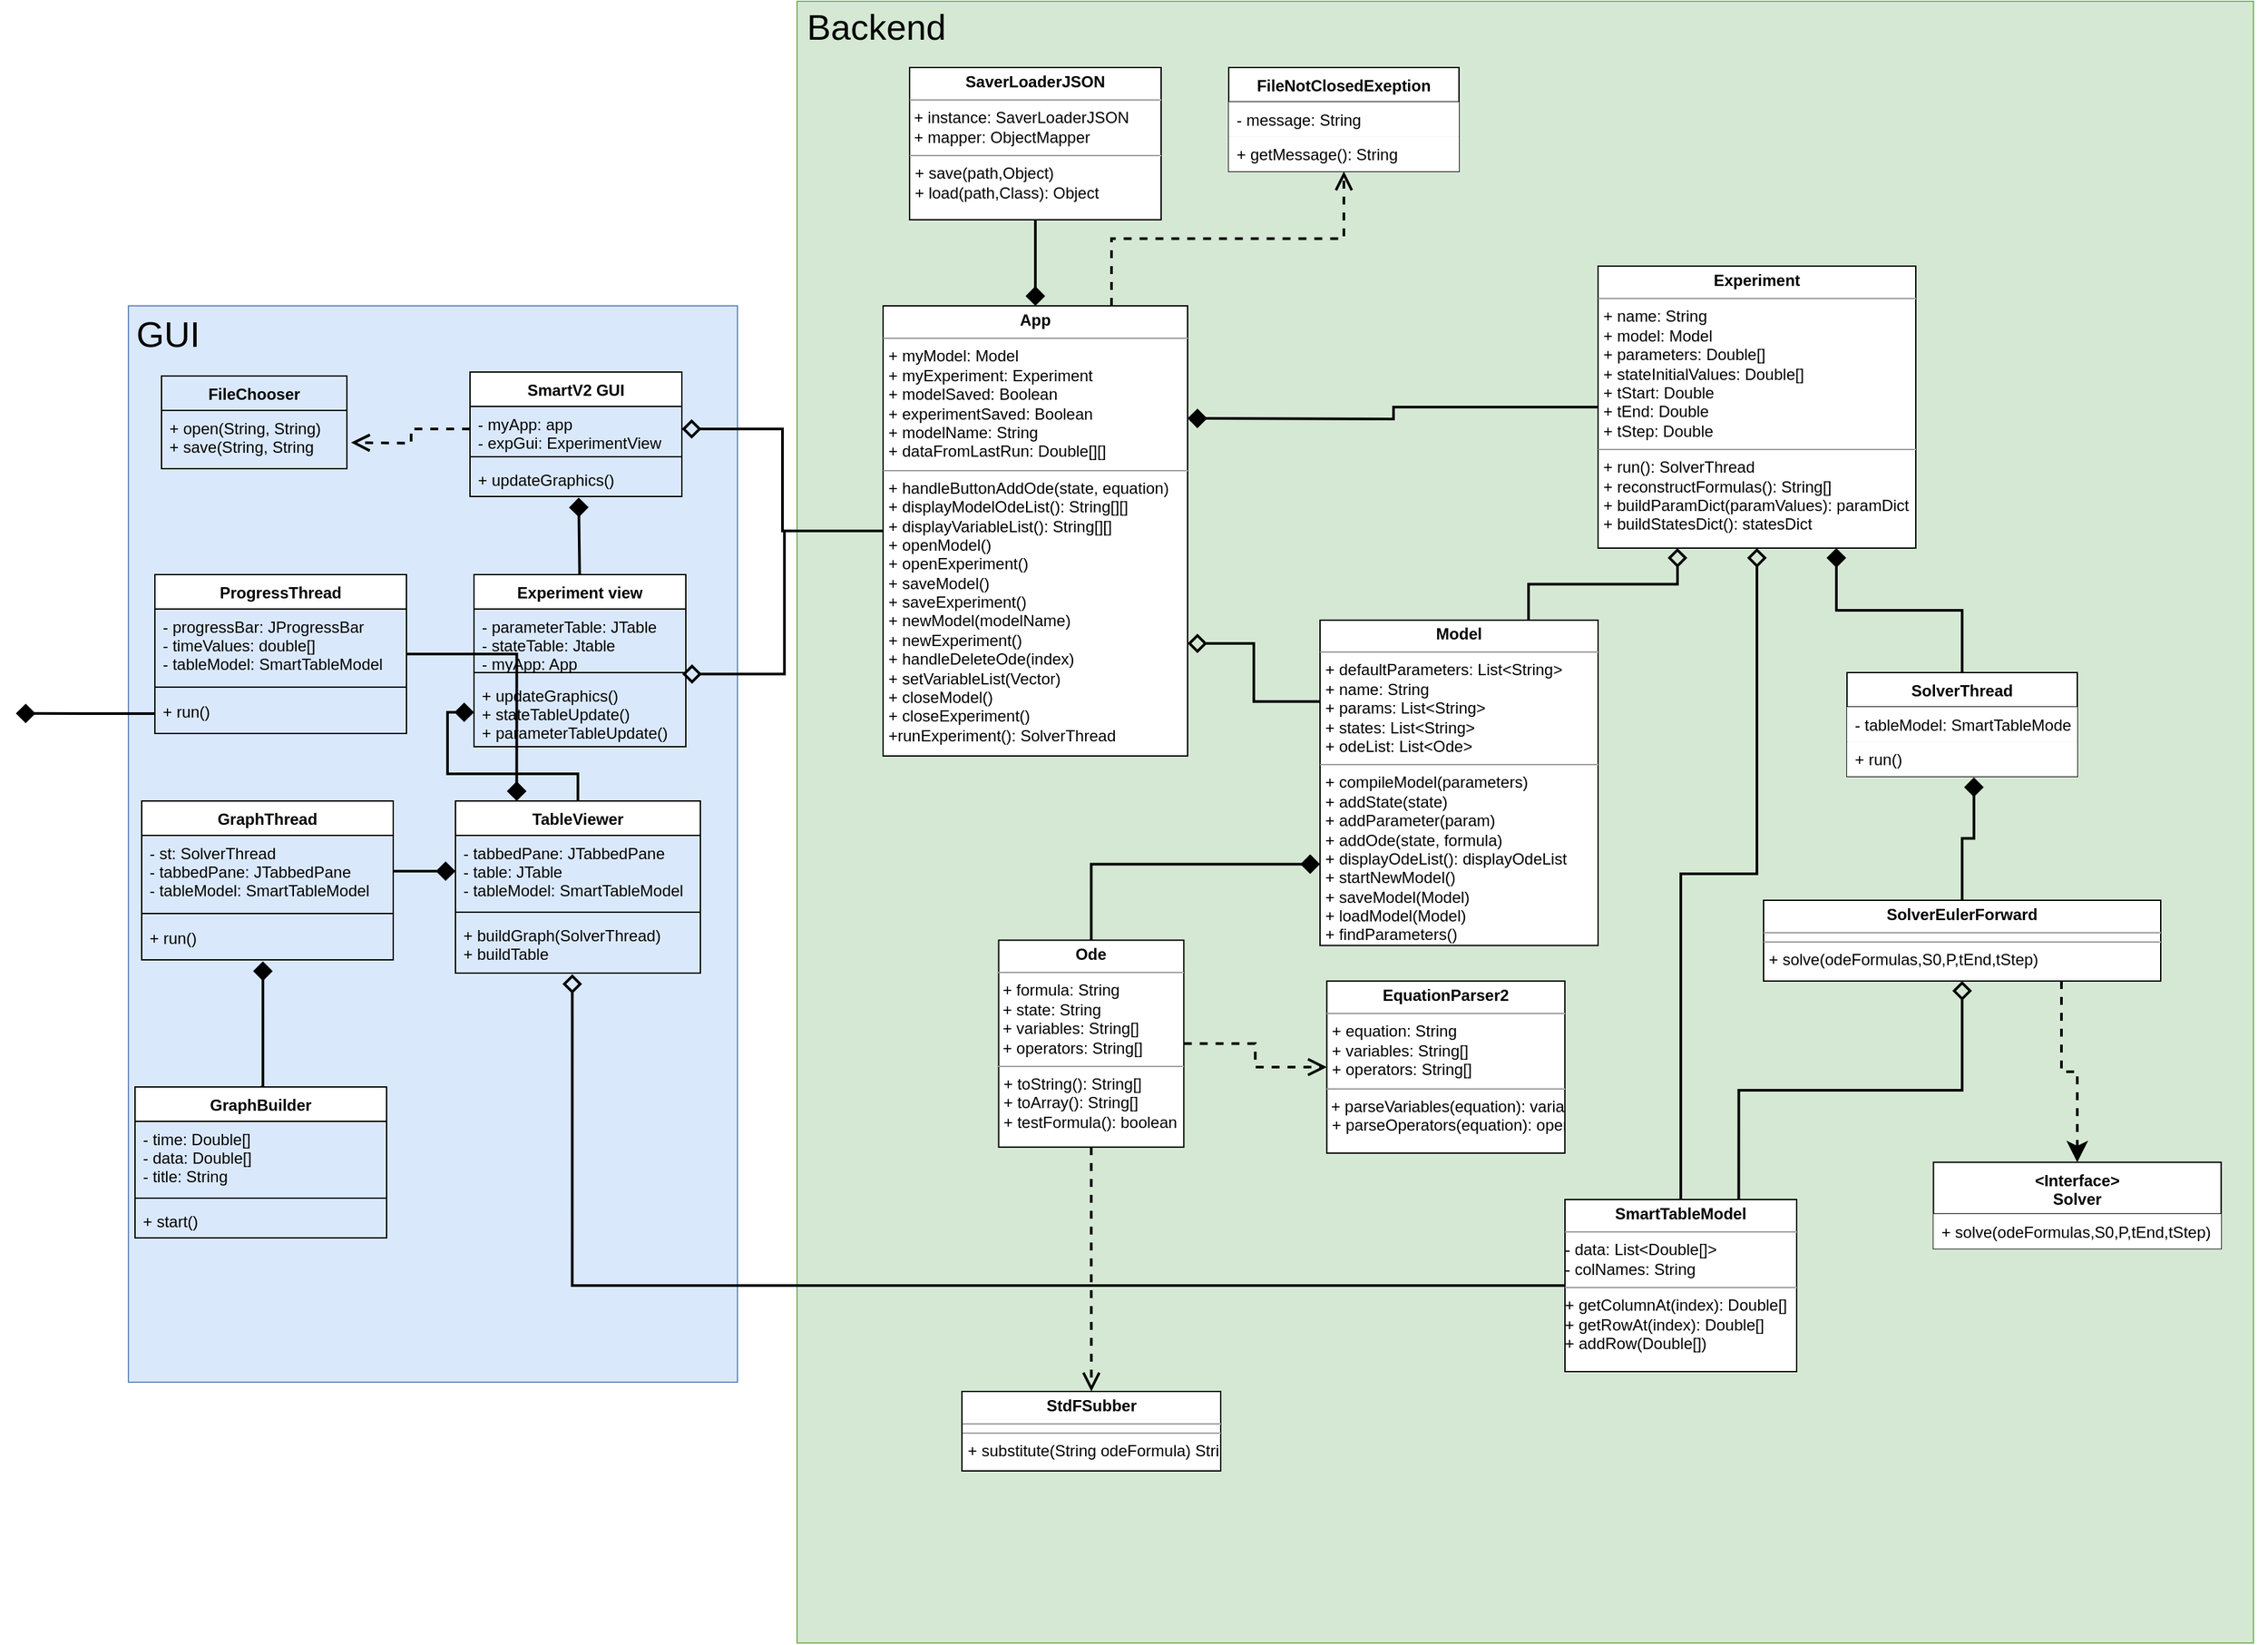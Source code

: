 <mxfile version="10.6.5" type="google"><diagram id="VolU66PEwVLs_OoZyucw" name="Page-1"><mxGraphModel dx="1575" dy="2628" grid="1" gridSize="10" guides="1" tooltips="1" connect="1" arrows="1" fold="1" page="1" pageScale="1" pageWidth="850" pageHeight="1100" math="0" shadow="0"><root><mxCell id="0"/><mxCell id="1" parent="0"/><mxCell id="2aXPd8wQ7irIX16HUd5w-62" value="" style="group;fillColor=#FFFFFF;" parent="1" vertex="1" connectable="0"><mxGeometry x="480" y="-1500" width="1110" height="1220" as="geometry"/></mxCell><mxCell id="2aXPd8wQ7irIX16HUd5w-60" value="" style="rounded=0;whiteSpace=wrap;html=1;fillColor=#d5e8d4;strokeColor=#82b366;" parent="1" vertex="1"><mxGeometry x="480" y="-1520" width="1100" height="1240" as="geometry"/></mxCell><mxCell id="_PQ6-50pkL2Uo8OLIlAk-9" value="" style="edgeStyle=orthogonalEdgeStyle;rounded=0;orthogonalLoop=1;jettySize=auto;html=1;dashed=1;strokeColor=#000000;strokeWidth=2;endArrow=open;endFill=0;endSize=10;" edge="1" parent="1" source="ZPduI8zJP6J9p0h9z7eY-3" target="2aXPd8wQ7irIX16HUd5w-18"><mxGeometry relative="1" as="geometry"/></mxCell><mxCell id="ZPduI8zJP6J9p0h9z7eY-3" value="&lt;p style=&quot;margin: 0px ; margin-top: 4px ; text-align: center&quot;&gt;&lt;b&gt;Ode&lt;/b&gt;&lt;/p&gt;&lt;hr size=&quot;1&quot;&gt;&lt;div&gt;&amp;nbsp;+ formula: String&lt;br&gt;&lt;/div&gt;&lt;div&gt;&amp;nbsp;+ state: String&lt;br&gt;&lt;/div&gt;&lt;div&gt;&amp;nbsp;+ variables: String[]&lt;br&gt;&lt;/div&gt;&lt;div&gt;&amp;nbsp;+ operators: String[]&lt;br&gt;&lt;/div&gt;&lt;hr size=&quot;1&quot;&gt;&lt;p style=&quot;margin: 0px ; margin-left: 4px&quot;&gt;+ toString(): String[]&lt;br&gt;&lt;/p&gt;&lt;p style=&quot;margin: 0px ; margin-left: 4px&quot;&gt;+ toArray(): String[]&lt;br&gt;&lt;/p&gt;&lt;p style=&quot;margin: 0px ; margin-left: 4px&quot;&gt;+ testFormula(): boolean&lt;/p&gt;" style="verticalAlign=top;align=left;overflow=fill;fontSize=12;fontFamily=Helvetica;html=1;" parent="1" vertex="1"><mxGeometry x="632.291" y="-810.843" width="139.843" height="156.281" as="geometry"/></mxCell><mxCell id="RmrSfkl-VJrbGxtdcjwV-51" value="SolverThread" style="swimlane;fontStyle=1;align=center;verticalAlign=top;childLayout=stackLayout;horizontal=1;startSize=26;horizontalStack=0;resizeParent=1;resizeParentMax=0;resizeLast=0;collapsible=1;marginBottom=0;" parent="1" vertex="1"><mxGeometry x="1273.043" y="-1012.992" width="173.929" height="78.43" as="geometry"/></mxCell><mxCell id="RmrSfkl-VJrbGxtdcjwV-52" value="- tableModel: SmartTableModel" style="text;strokeColor=none;fillColor=#ffffff;align=left;verticalAlign=top;spacingLeft=4;spacingRight=4;overflow=hidden;rotatable=0;points=[[0,0.5],[1,0.5]];portConstraint=eastwest;" parent="RmrSfkl-VJrbGxtdcjwV-51" vertex="1"><mxGeometry y="26" width="173.929" height="26.215" as="geometry"/></mxCell><mxCell id="RmrSfkl-VJrbGxtdcjwV-54" value="+ run()" style="text;align=left;verticalAlign=top;spacingLeft=4;spacingRight=4;overflow=hidden;rotatable=0;points=[[0,0.5],[1,0.5]];portConstraint=eastwest;fillColor=#ffffff;" parent="RmrSfkl-VJrbGxtdcjwV-51" vertex="1"><mxGeometry y="52.215" width="173.929" height="26.215" as="geometry"/></mxCell><mxCell id="_PQ6-50pkL2Uo8OLIlAk-1" value="&lt;Interface&gt;&#10;Solver&#10;" style="swimlane;fontStyle=1;align=center;verticalAlign=top;childLayout=stackLayout;horizontal=1;startSize=39;horizontalStack=0;resizeParent=1;resizeParentMax=0;resizeLast=0;collapsible=1;marginBottom=0;" vertex="1" parent="1"><mxGeometry x="1338.313" y="-643.07" width="217.31" height="65.215" as="geometry"/></mxCell><mxCell id="_PQ6-50pkL2Uo8OLIlAk-3" value="+ solve(odeFormulas,S0,P,tEnd,tStep)" style="text;align=left;verticalAlign=top;spacingLeft=4;spacingRight=4;overflow=hidden;rotatable=0;points=[[0,0.5],[1,0.5]];portConstraint=eastwest;fillColor=#ffffff;" vertex="1" parent="_PQ6-50pkL2Uo8OLIlAk-1"><mxGeometry y="39" width="217.31" height="26.215" as="geometry"/></mxCell><mxCell id="2aXPd8wQ7irIX16HUd5w-18" value="&lt;p style=&quot;margin: 0px ; margin-top: 4px ; text-align: center&quot;&gt;&lt;b&gt;StdFSubber&lt;br&gt;&lt;/b&gt;&lt;/p&gt;&lt;hr size=&quot;1&quot;&gt;&lt;hr size=&quot;1&quot;&gt;&lt;p style=&quot;margin: 0px ; margin-left: 4px&quot;&gt;+ substitute(String odeFormula) String&lt;br&gt;&lt;/p&gt;&lt;p style=&quot;margin: 0px ; margin-left: 4px&quot;&gt;&lt;br&gt;&lt;/p&gt;" style="verticalAlign=top;align=left;overflow=fill;fontSize=12;fontFamily=Helvetica;html=1;" parent="1" vertex="1"><mxGeometry x="604.556" y="-470" width="195.423" height="60" as="geometry"/></mxCell><mxCell id="WSpj7hvJx2e-L3w9OKv6-1" value="&lt;p style=&quot;margin: 0px ; margin-top: 4px ; text-align: center&quot;&gt;&lt;b&gt;EquationParser2&lt;br&gt;&lt;/b&gt;&lt;/p&gt;&lt;hr size=&quot;1&quot;&gt;&lt;p style=&quot;margin: 0px ; margin-left: 4px&quot;&gt;+ equation: String&lt;/p&gt;&lt;p style=&quot;margin: 0px ; margin-left: 4px&quot;&gt;+ variables: String[]&lt;/p&gt;&lt;p style=&quot;margin: 0px ; margin-left: 4px&quot;&gt;+ operators: String[]&lt;br&gt;&lt;/p&gt;&lt;hr size=&quot;1&quot;&gt;&lt;div&gt;&amp;nbsp;+ parseVariables(equation): variables&lt;/div&gt;&lt;p style=&quot;margin: 0px ; margin-left: 4px&quot;&gt;+ parseOperators(equation): operators&lt;/p&gt;&lt;p style=&quot;margin: 0px ; margin-left: 4px&quot;&gt;&lt;br&gt;&lt;/p&gt;&lt;p style=&quot;margin: 0px ; margin-left: 4px&quot;&gt;&lt;br&gt;&lt;/p&gt;" style="verticalAlign=top;align=left;overflow=fill;fontSize=12;fontFamily=Helvetica;html=1;" parent="1" vertex="1"><mxGeometry x="880.141" y="-780" width="179.789" height="130" as="geometry"/></mxCell><mxCell id="2aXPd8wQ7irIX16HUd5w-50" style="edgeStyle=orthogonalEdgeStyle;rounded=0;orthogonalLoop=1;jettySize=auto;html=1;exitX=1;exitY=0.5;exitDx=0;exitDy=0;entryX=0;entryY=0.5;entryDx=0;entryDy=0;dashed=1;strokeWidth=2;endArrow=open;endFill=0;endSize=10;" parent="1" source="ZPduI8zJP6J9p0h9z7eY-3" target="WSpj7hvJx2e-L3w9OKv6-1" edge="1"><mxGeometry relative="1" as="geometry"/></mxCell><mxCell id="2aXPd8wQ7irIX16HUd5w-10" value="" style="group" parent="1" vertex="1" connectable="0"><mxGeometry x="-25" y="-1290" width="490" height="813" as="geometry"/></mxCell><mxCell id="2aXPd8wQ7irIX16HUd5w-1" value="&lt;div align=&quot;left&quot;&gt;&lt;br&gt;&lt;/div&gt;" style="rounded=0;whiteSpace=wrap;html=1;fillColor=#dae8fc;strokeColor=#6c8ebf;" parent="2aXPd8wQ7irIX16HUd5w-10" vertex="1"><mxGeometry width="460" height="813" as="geometry"/></mxCell><mxCell id="2aXPd8wQ7irIX16HUd5w-2" value="GUI" style="text;html=1;strokeColor=none;fillColor=none;align=center;verticalAlign=middle;whiteSpace=wrap;rounded=0;fontSize=27;" parent="2aXPd8wQ7irIX16HUd5w-10" vertex="1"><mxGeometry x="10" y="12" width="40" height="20" as="geometry"/></mxCell><mxCell id="RmrSfkl-VJrbGxtdcjwV-2" value="GraphThread" style="swimlane;fontStyle=1;align=center;verticalAlign=top;childLayout=stackLayout;horizontal=1;startSize=26;horizontalStack=0;resizeParent=1;resizeParentMax=0;resizeLast=0;collapsible=1;marginBottom=0;" parent="2aXPd8wQ7irIX16HUd5w-10" vertex="1"><mxGeometry x="10" y="374" width="190" height="120" as="geometry"><mxRectangle x="24" y="625" width="110" height="26" as="alternateBounds"/></mxGeometry></mxCell><mxCell id="RmrSfkl-VJrbGxtdcjwV-3" value="- st: SolverThread&#10;- tabbedPane: JTabbedPane&#10;- tableModel: SmartTableModel&#10;" style="text;strokeColor=none;fillColor=none;align=left;verticalAlign=top;spacingLeft=4;spacingRight=4;overflow=hidden;rotatable=0;points=[[0,0.5],[1,0.5]];portConstraint=eastwest;" parent="RmrSfkl-VJrbGxtdcjwV-2" vertex="1"><mxGeometry y="26" width="190" height="54" as="geometry"/></mxCell><mxCell id="RmrSfkl-VJrbGxtdcjwV-4" value="" style="line;strokeWidth=1;fillColor=none;align=left;verticalAlign=middle;spacingTop=-1;spacingLeft=3;spacingRight=3;rotatable=0;labelPosition=right;points=[];portConstraint=eastwest;" parent="RmrSfkl-VJrbGxtdcjwV-2" vertex="1"><mxGeometry y="80" width="190" height="10" as="geometry"/></mxCell><mxCell id="RmrSfkl-VJrbGxtdcjwV-5" value="+ run()" style="text;strokeColor=none;fillColor=none;align=left;verticalAlign=top;spacingLeft=4;spacingRight=4;overflow=hidden;rotatable=0;points=[[0,0.5],[1,0.5]];portConstraint=eastwest;" parent="RmrSfkl-VJrbGxtdcjwV-2" vertex="1"><mxGeometry y="90" width="190" height="30" as="geometry"/></mxCell><mxCell id="_PQ6-50pkL2Uo8OLIlAk-30" style="edgeStyle=orthogonalEdgeStyle;rounded=0;orthogonalLoop=1;jettySize=auto;html=1;exitX=0.5;exitY=0;exitDx=0;exitDy=0;entryX=0.482;entryY=1.038;entryDx=0;entryDy=0;entryPerimeter=0;endArrow=diamond;endFill=1;strokeColor=#000000;strokeWidth=2;endSize=10;" edge="1" parent="2aXPd8wQ7irIX16HUd5w-10" source="RmrSfkl-VJrbGxtdcjwV-7" target="RmrSfkl-VJrbGxtdcjwV-5"><mxGeometry relative="1" as="geometry"><Array as="points"><mxPoint x="102" y="590"/></Array></mxGeometry></mxCell><mxCell id="RmrSfkl-VJrbGxtdcjwV-7" value="GraphBuilder" style="swimlane;fontStyle=1;align=center;verticalAlign=top;childLayout=stackLayout;horizontal=1;startSize=26;horizontalStack=0;resizeParent=1;resizeParentMax=0;resizeLast=0;collapsible=1;marginBottom=0;" parent="2aXPd8wQ7irIX16HUd5w-10" vertex="1"><mxGeometry x="5" y="590" width="190" height="114" as="geometry"/></mxCell><mxCell id="RmrSfkl-VJrbGxtdcjwV-8" value="- time: Double[]&#10;- data: Double[]&#10;- title: String&#10;" style="text;strokeColor=none;fillColor=none;align=left;verticalAlign=top;spacingLeft=4;spacingRight=4;overflow=hidden;rotatable=0;points=[[0,0.5],[1,0.5]];portConstraint=eastwest;" parent="RmrSfkl-VJrbGxtdcjwV-7" vertex="1"><mxGeometry y="26" width="190" height="54" as="geometry"/></mxCell><mxCell id="RmrSfkl-VJrbGxtdcjwV-9" value="" style="line;strokeWidth=1;fillColor=none;align=left;verticalAlign=middle;spacingTop=-1;spacingLeft=3;spacingRight=3;rotatable=0;labelPosition=right;points=[];portConstraint=eastwest;" parent="RmrSfkl-VJrbGxtdcjwV-7" vertex="1"><mxGeometry y="80" width="190" height="8" as="geometry"/></mxCell><mxCell id="RmrSfkl-VJrbGxtdcjwV-10" value="+ start()" style="text;strokeColor=none;fillColor=none;align=left;verticalAlign=top;spacingLeft=4;spacingRight=4;overflow=hidden;rotatable=0;points=[[0,0.5],[1,0.5]];portConstraint=eastwest;" parent="RmrSfkl-VJrbGxtdcjwV-7" vertex="1"><mxGeometry y="88" width="190" height="26" as="geometry"/></mxCell><mxCell id="_PQ6-50pkL2Uo8OLIlAk-37" style="edgeStyle=orthogonalEdgeStyle;rounded=0;orthogonalLoop=1;jettySize=auto;html=1;exitX=0.5;exitY=0;exitDx=0;exitDy=0;entryX=0;entryY=0.5;entryDx=0;entryDy=0;endArrow=diamond;endFill=1;strokeColor=#000000;strokeWidth=2;endSize=10;" edge="1" parent="2aXPd8wQ7irIX16HUd5w-10" source="RmrSfkl-VJrbGxtdcjwV-11" target="RmrSfkl-VJrbGxtdcjwV-30"><mxGeometry relative="1" as="geometry"/></mxCell><mxCell id="RmrSfkl-VJrbGxtdcjwV-11" value="TableViewer" style="swimlane;fontStyle=1;align=center;verticalAlign=top;childLayout=stackLayout;horizontal=1;startSize=26;horizontalStack=0;resizeParent=1;resizeParentMax=0;resizeLast=0;collapsible=1;marginBottom=0;" parent="2aXPd8wQ7irIX16HUd5w-10" vertex="1"><mxGeometry x="247" y="374" width="185" height="130" as="geometry"/></mxCell><mxCell id="RmrSfkl-VJrbGxtdcjwV-12" value="- tabbedPane: JTabbedPane&#10;- table: JTable&#10;- tableModel: SmartTableModel&#10;" style="text;strokeColor=none;fillColor=none;align=left;verticalAlign=top;spacingLeft=4;spacingRight=4;overflow=hidden;rotatable=0;points=[[0,0.5],[1,0.5]];portConstraint=eastwest;" parent="RmrSfkl-VJrbGxtdcjwV-11" vertex="1"><mxGeometry y="26" width="185" height="54" as="geometry"/></mxCell><mxCell id="RmrSfkl-VJrbGxtdcjwV-13" value="" style="line;strokeWidth=1;fillColor=none;align=left;verticalAlign=middle;spacingTop=-1;spacingLeft=3;spacingRight=3;rotatable=0;labelPosition=right;points=[];portConstraint=eastwest;" parent="RmrSfkl-VJrbGxtdcjwV-11" vertex="1"><mxGeometry y="80" width="185" height="8" as="geometry"/></mxCell><mxCell id="RmrSfkl-VJrbGxtdcjwV-14" value="+ buildGraph(SolverThread)&#10;+ buildTable&#10;" style="text;strokeColor=none;fillColor=none;align=left;verticalAlign=top;spacingLeft=4;spacingRight=4;overflow=hidden;rotatable=0;points=[[0,0.5],[1,0.5]];portConstraint=eastwest;" parent="RmrSfkl-VJrbGxtdcjwV-11" vertex="1"><mxGeometry y="88" width="185" height="42" as="geometry"/></mxCell><mxCell id="RmrSfkl-VJrbGxtdcjwV-23" value="SmartV2 GUI" style="swimlane;fontStyle=1;align=center;verticalAlign=top;childLayout=stackLayout;horizontal=1;startSize=26;horizontalStack=0;resizeParent=1;resizeParentMax=0;resizeLast=0;collapsible=1;marginBottom=0;" parent="2aXPd8wQ7irIX16HUd5w-10" vertex="1"><mxGeometry x="258" y="50" width="160" height="94" as="geometry"/></mxCell><mxCell id="RmrSfkl-VJrbGxtdcjwV-24" value="- myApp: app&#10;- expGui: ExperimentView&#10;" style="text;strokeColor=none;fillColor=none;align=left;verticalAlign=top;spacingLeft=4;spacingRight=4;overflow=hidden;rotatable=0;points=[[0,0.5],[1,0.5]];portConstraint=eastwest;" parent="RmrSfkl-VJrbGxtdcjwV-23" vertex="1"><mxGeometry y="26" width="160" height="34" as="geometry"/></mxCell><mxCell id="RmrSfkl-VJrbGxtdcjwV-25" value="" style="line;strokeWidth=1;fillColor=none;align=left;verticalAlign=middle;spacingTop=-1;spacingLeft=3;spacingRight=3;rotatable=0;labelPosition=right;points=[];portConstraint=eastwest;" parent="RmrSfkl-VJrbGxtdcjwV-23" vertex="1"><mxGeometry y="60" width="160" height="8" as="geometry"/></mxCell><mxCell id="RmrSfkl-VJrbGxtdcjwV-26" value="+ updateGraphics()" style="text;strokeColor=none;fillColor=none;align=left;verticalAlign=top;spacingLeft=4;spacingRight=4;overflow=hidden;rotatable=0;points=[[0,0.5],[1,0.5]];portConstraint=eastwest;" parent="RmrSfkl-VJrbGxtdcjwV-23" vertex="1"><mxGeometry y="68" width="160" height="26" as="geometry"/></mxCell><mxCell id="_PQ6-50pkL2Uo8OLIlAk-34" style="edgeStyle=orthogonalEdgeStyle;rounded=0;orthogonalLoop=1;jettySize=auto;html=1;exitX=0.5;exitY=0;exitDx=0;exitDy=0;entryX=0.513;entryY=1.033;entryDx=0;entryDy=0;entryPerimeter=0;endArrow=diamond;endFill=1;strokeColor=#000000;strokeWidth=2;endSize=10;" edge="1" parent="2aXPd8wQ7irIX16HUd5w-10" source="RmrSfkl-VJrbGxtdcjwV-27" target="RmrSfkl-VJrbGxtdcjwV-26"><mxGeometry relative="1" as="geometry"><Array as="points"><mxPoint x="340" y="220"/></Array></mxGeometry></mxCell><mxCell id="RmrSfkl-VJrbGxtdcjwV-27" value="Experiment view" style="swimlane;fontStyle=1;align=center;verticalAlign=top;childLayout=stackLayout;horizontal=1;startSize=26;horizontalStack=0;resizeParent=1;resizeParentMax=0;resizeLast=0;collapsible=1;marginBottom=0;" parent="2aXPd8wQ7irIX16HUd5w-10" vertex="1"><mxGeometry x="261" y="203" width="160" height="130" as="geometry"/></mxCell><mxCell id="RmrSfkl-VJrbGxtdcjwV-28" value="- parameterTable: JTable&#10;- stateTable: Jtable&#10;- myApp: App&#10;" style="text;strokeColor=none;fillColor=none;align=left;verticalAlign=top;spacingLeft=4;spacingRight=4;overflow=hidden;rotatable=0;points=[[0,0.5],[1,0.5]];portConstraint=eastwest;" parent="RmrSfkl-VJrbGxtdcjwV-27" vertex="1"><mxGeometry y="26" width="160" height="44" as="geometry"/></mxCell><mxCell id="RmrSfkl-VJrbGxtdcjwV-29" value="" style="line;strokeWidth=1;fillColor=none;align=left;verticalAlign=middle;spacingTop=-1;spacingLeft=3;spacingRight=3;rotatable=0;labelPosition=right;points=[];portConstraint=eastwest;" parent="RmrSfkl-VJrbGxtdcjwV-27" vertex="1"><mxGeometry y="70" width="160" height="8" as="geometry"/></mxCell><mxCell id="RmrSfkl-VJrbGxtdcjwV-30" value="+ updateGraphics()&#10;+ stateTableUpdate()&#10;+ parameterTableUpdate()&#10;" style="text;strokeColor=none;fillColor=none;align=left;verticalAlign=top;spacingLeft=4;spacingRight=4;overflow=hidden;rotatable=0;points=[[0,0.5],[1,0.5]];portConstraint=eastwest;" parent="RmrSfkl-VJrbGxtdcjwV-27" vertex="1"><mxGeometry y="78" width="160" height="52" as="geometry"/></mxCell><mxCell id="2aXPd8wQ7irIX16HUd5w-39" style="edgeStyle=orthogonalEdgeStyle;rounded=0;orthogonalLoop=1;jettySize=auto;html=1;exitX=0;exitY=0.5;exitDx=0;exitDy=0;entryX=1.022;entryY=-0.066;entryDx=0;entryDy=0;dashed=1;strokeWidth=2;entryPerimeter=0;endArrow=open;endFill=0;endSize=10;" parent="2aXPd8wQ7irIX16HUd5w-10" source="RmrSfkl-VJrbGxtdcjwV-24" edge="1"><mxGeometry relative="1" as="geometry"><mxPoint x="245.118" y="82.118" as="sourcePoint"/><mxPoint x="168.118" y="103.294" as="targetPoint"/></mxGeometry></mxCell><mxCell id="RmrSfkl-VJrbGxtdcjwV-46" value="FileChooser" style="swimlane;fontStyle=1;childLayout=stackLayout;horizontal=1;startSize=26;fillColor=none;horizontalStack=0;resizeParent=1;resizeParentMax=0;resizeLast=0;collapsible=1;marginBottom=0;" parent="2aXPd8wQ7irIX16HUd5w-10" vertex="1"><mxGeometry x="25" y="53" width="140" height="70" as="geometry"/></mxCell><mxCell id="RmrSfkl-VJrbGxtdcjwV-47" value="+ open(String, String)&#10;+ save(String, String&#10;" style="text;strokeColor=none;fillColor=none;align=left;verticalAlign=top;spacingLeft=4;spacingRight=4;overflow=hidden;rotatable=0;points=[[0,0.5],[1,0.5]];portConstraint=eastwest;" parent="RmrSfkl-VJrbGxtdcjwV-46" vertex="1"><mxGeometry y="26" width="140" height="44" as="geometry"/></mxCell><mxCell id="_PQ6-50pkL2Uo8OLIlAk-54" style="edgeStyle=orthogonalEdgeStyle;rounded=0;orthogonalLoop=1;jettySize=auto;html=1;entryX=0.25;entryY=0;entryDx=0;entryDy=0;endArrow=diamond;endFill=1;endSize=10;strokeColor=#000000;strokeWidth=2;" edge="1" parent="2aXPd8wQ7irIX16HUd5w-10" source="_PQ6-50pkL2Uo8OLIlAk-49" target="RmrSfkl-VJrbGxtdcjwV-11"><mxGeometry relative="1" as="geometry"/></mxCell><mxCell id="_PQ6-50pkL2Uo8OLIlAk-49" value="ProgressThread" style="swimlane;fontStyle=1;align=center;verticalAlign=top;childLayout=stackLayout;horizontal=1;startSize=26;horizontalStack=0;resizeParent=1;resizeParentMax=0;resizeLast=0;collapsible=1;marginBottom=0;" vertex="1" parent="2aXPd8wQ7irIX16HUd5w-10"><mxGeometry x="20" y="203" width="190" height="120" as="geometry"><mxRectangle x="24" y="625" width="110" height="26" as="alternateBounds"/></mxGeometry></mxCell><mxCell id="_PQ6-50pkL2Uo8OLIlAk-50" value="- progressBar: JProgressBar&#10;- timeValues: double[]&#10;- tableModel: SmartTableModel&#10;" style="text;strokeColor=none;fillColor=none;align=left;verticalAlign=top;spacingLeft=4;spacingRight=4;overflow=hidden;rotatable=0;points=[[0,0.5],[1,0.5]];portConstraint=eastwest;" vertex="1" parent="_PQ6-50pkL2Uo8OLIlAk-49"><mxGeometry y="26" width="190" height="54" as="geometry"/></mxCell><mxCell id="_PQ6-50pkL2Uo8OLIlAk-51" value="" style="line;strokeWidth=1;fillColor=none;align=left;verticalAlign=middle;spacingTop=-1;spacingLeft=3;spacingRight=3;rotatable=0;labelPosition=right;points=[];portConstraint=eastwest;" vertex="1" parent="_PQ6-50pkL2Uo8OLIlAk-49"><mxGeometry y="80" width="190" height="10" as="geometry"/></mxCell><mxCell id="_PQ6-50pkL2Uo8OLIlAk-52" value="+ run()" style="text;strokeColor=none;fillColor=none;align=left;verticalAlign=top;spacingLeft=4;spacingRight=4;overflow=hidden;rotatable=0;points=[[0,0.5],[1,0.5]];portConstraint=eastwest;" vertex="1" parent="_PQ6-50pkL2Uo8OLIlAk-49"><mxGeometry y="90" width="190" height="30" as="geometry"/></mxCell><mxCell id="_PQ6-50pkL2Uo8OLIlAk-53" style="edgeStyle=orthogonalEdgeStyle;rounded=0;orthogonalLoop=1;jettySize=auto;html=1;exitX=1;exitY=0.5;exitDx=0;exitDy=0;entryX=0;entryY=0.5;entryDx=0;entryDy=0;endArrow=diamond;endFill=1;endSize=10;strokeColor=#000000;strokeWidth=2;" edge="1" parent="2aXPd8wQ7irIX16HUd5w-10" source="RmrSfkl-VJrbGxtdcjwV-3" target="RmrSfkl-VJrbGxtdcjwV-12"><mxGeometry relative="1" as="geometry"/></mxCell><mxCell id="2aXPd8wQ7irIX16HUd5w-19" style="edgeStyle=orthogonalEdgeStyle;rounded=0;orthogonalLoop=1;jettySize=auto;html=1;exitX=0.5;exitY=1;exitDx=0;exitDy=0;entryX=0.5;entryY=0;entryDx=0;entryDy=0;" parent="1" source="ZPduI8zJP6J9p0h9z7eY-4" edge="1"><mxGeometry relative="1" as="geometry"/></mxCell><mxCell id="2aXPd8wQ7irIX16HUd5w-21" style="edgeStyle=orthogonalEdgeStyle;rounded=0;orthogonalLoop=1;jettySize=auto;html=1;exitX=0.75;exitY=1;exitDx=0;exitDy=0;entryX=0.5;entryY=0;entryDx=0;entryDy=0;" parent="1" source="ZPduI8zJP6J9p0h9z7eY-4" edge="1"><mxGeometry relative="1" as="geometry"/></mxCell><mxCell id="2aXPd8wQ7irIX16HUd5w-27" value="" style="edgeStyle=orthogonalEdgeStyle;rounded=0;orthogonalLoop=1;jettySize=auto;html=1;dashed=1;" parent="1" edge="1"><mxGeometry relative="1" as="geometry"/></mxCell><mxCell id="ZPduI8zJP6J9p0h9z7eY-1" value="&lt;p style=&quot;margin: 0px ; margin-top: 4px ; text-align: center&quot;&gt;&lt;b&gt;SaverLoaderJSON&lt;/b&gt;&lt;/p&gt;&lt;hr size=&quot;1&quot;&gt;&lt;div&gt;&amp;nbsp;+ instance: SaverLoaderJSON&lt;/div&gt;&lt;div&gt;&amp;nbsp;+ mapper: ObjectMapper&lt;br&gt;&lt;/div&gt;&lt;hr size=&quot;1&quot;&gt;&lt;p style=&quot;margin: 0px ; margin-left: 4px&quot;&gt;+ save(path,Object)&lt;br&gt;&lt;/p&gt;&lt;p style=&quot;margin: 0px ; margin-left: 4px&quot;&gt;+ load(path,Class): Object&lt;br&gt;&lt;/p&gt;" style="verticalAlign=top;align=left;overflow=fill;fontSize=12;fontFamily=Helvetica;html=1;" parent="1" vertex="1"><mxGeometry x="565" y="-1470" width="190" height="115" as="geometry"/></mxCell><mxCell id="2aXPd8wQ7irIX16HUd5w-26" value="" style="edgeStyle=orthogonalEdgeStyle;rounded=0;orthogonalLoop=1;jettySize=auto;html=1;" parent="1" edge="1"><mxGeometry relative="1" as="geometry"/></mxCell><mxCell id="WSpj7hvJx2e-L3w9OKv6-7" value="&lt;p style=&quot;margin: 0px ; margin-top: 4px ; text-align: center&quot;&gt;&lt;b&gt;Model&lt;/b&gt;&lt;/p&gt;&lt;hr size=&quot;1&quot;&gt;&lt;p style=&quot;margin: 0px ; margin-left: 4px&quot;&gt;+ defaultParameters: List&amp;lt;String&amp;gt;&lt;/p&gt;&lt;p style=&quot;margin: 0px ; margin-left: 4px&quot;&gt;+ name: String&lt;/p&gt;&lt;p style=&quot;margin: 0px ; margin-left: 4px&quot;&gt;+ params: List&amp;lt;String&amp;gt;&lt;/p&gt;&lt;p style=&quot;margin: 0px ; margin-left: 4px&quot;&gt;+ states: List&amp;lt;String&amp;gt;&lt;br&gt;&lt;/p&gt;&lt;p style=&quot;margin: 0px ; margin-left: 4px&quot;&gt;+ odeList: List&amp;lt;Ode&amp;gt;&lt;br&gt;&lt;/p&gt;&lt;hr size=&quot;1&quot;&gt;&lt;p style=&quot;margin: 0px ; margin-left: 4px&quot;&gt;+ compileModel(parameters)&lt;/p&gt;&lt;p style=&quot;margin: 0px ; margin-left: 4px&quot;&gt;+ addState(state)&lt;/p&gt;&lt;p style=&quot;margin: 0px ; margin-left: 4px&quot;&gt;+ addParameter(param)&lt;br&gt;&lt;/p&gt;&lt;p style=&quot;margin: 0px ; margin-left: 4px&quot;&gt;+ addOde(state, formula)&lt;br&gt;&lt;/p&gt;&lt;p style=&quot;margin: 0px ; margin-left: 4px&quot;&gt;+ displayOdeList(): displayOdeList&lt;br&gt;&lt;/p&gt;&lt;p style=&quot;margin: 0px ; margin-left: 4px&quot;&gt;+ startNewModel()&lt;br&gt;&lt;/p&gt;&lt;p style=&quot;margin: 0px ; margin-left: 4px&quot;&gt;+ saveModel(Model)&lt;/p&gt;&lt;p style=&quot;margin: 0px ; margin-left: 4px&quot;&gt;+ loadModel(Model)&lt;/p&gt;&lt;p style=&quot;margin: 0px ; margin-left: 4px&quot;&gt;+ findParameters()&lt;br&gt;&lt;/p&gt;" style="verticalAlign=top;align=left;overflow=fill;fontSize=12;fontFamily=Helvetica;html=1;" parent="1" vertex="1"><mxGeometry x="875" y="-1052.571" width="210" height="245.714" as="geometry"/></mxCell><mxCell id="2aXPd8wQ7irIX16HUd5w-22" style="edgeStyle=orthogonalEdgeStyle;rounded=0;orthogonalLoop=1;jettySize=auto;html=1;exitX=0;exitY=0.5;exitDx=0;exitDy=0;entryX=1;entryY=0.5;entryDx=0;entryDy=0;" parent="1" edge="1"><mxGeometry relative="1" as="geometry"/></mxCell><mxCell id="2aXPd8wQ7irIX16HUd5w-35" style="edgeStyle=orthogonalEdgeStyle;rounded=0;orthogonalLoop=1;jettySize=auto;html=1;exitX=0.25;exitY=1;exitDx=0;exitDy=0;entryX=0.5;entryY=0;entryDx=0;entryDy=0;" parent="1" edge="1"><mxGeometry relative="1" as="geometry"/></mxCell><mxCell id="2aXPd8wQ7irIX16HUd5w-36" style="edgeStyle=orthogonalEdgeStyle;rounded=0;orthogonalLoop=1;jettySize=auto;html=1;exitX=0.75;exitY=1;exitDx=0;exitDy=0;entryX=0.5;entryY=0;entryDx=0;entryDy=0;" parent="1" edge="1"><mxGeometry relative="1" as="geometry"/></mxCell><mxCell id="WSpj7hvJx2e-L3w9OKv6-20" value="&lt;p style=&quot;margin: 0px ; margin-top: 4px ; text-align: center&quot;&gt;&lt;b&gt;Experiment&lt;/b&gt;&lt;/p&gt;&lt;hr size=&quot;1&quot;&gt;&lt;p style=&quot;margin: 0px ; margin-left: 4px&quot;&gt;+ name: String&lt;br&gt;&lt;/p&gt;&lt;p style=&quot;margin: 0px ; margin-left: 4px&quot;&gt;+ model: Model&lt;br&gt;&lt;/p&gt;&lt;p style=&quot;margin: 0px ; margin-left: 4px&quot;&gt;+ parameters: Double[]&lt;/p&gt;&lt;p style=&quot;margin: 0px ; margin-left: 4px&quot;&gt;+ stateInitialValues: Double[]&lt;/p&gt;&lt;p style=&quot;margin: 0px ; margin-left: 4px&quot;&gt;+ tStart: Double&lt;/p&gt;&lt;p style=&quot;margin: 0px ; margin-left: 4px&quot;&gt;+ tEnd: Double&lt;/p&gt;&lt;p style=&quot;margin: 0px ; margin-left: 4px&quot;&gt;+ tStep: Double&lt;/p&gt;&lt;hr size=&quot;1&quot;&gt;&lt;p style=&quot;margin: 0px ; margin-left: 4px&quot;&gt;+ run(): SolverThread&lt;br&gt;&lt;/p&gt;&lt;p style=&quot;margin: 0px ; margin-left: 4px&quot;&gt;+ reconstructFormulas(): String[]&lt;br&gt;&lt;/p&gt;&lt;p style=&quot;margin: 0px ; margin-left: 4px&quot;&gt;+ buildParamDict(paramValues): paramDict&lt;/p&gt;&lt;p style=&quot;margin: 0px ; margin-left: 4px&quot;&gt;+ buildStatesDict(): statesDict&lt;br&gt;&lt;/p&gt;&lt;p style=&quot;margin: 0px ; margin-left: 4px&quot;&gt;&lt;br&gt;&lt;/p&gt;" style="verticalAlign=top;align=left;overflow=fill;fontSize=12;fontFamily=Helvetica;html=1;" parent="1" vertex="1"><mxGeometry x="1085" y="-1320" width="240" height="213" as="geometry"/></mxCell><mxCell id="_PQ6-50pkL2Uo8OLIlAk-15" style="edgeStyle=orthogonalEdgeStyle;rounded=0;orthogonalLoop=1;jettySize=auto;html=1;exitX=0.75;exitY=0;exitDx=0;exitDy=0;entryX=0.25;entryY=1;entryDx=0;entryDy=0;endArrow=diamond;endFill=0;strokeColor=#000000;strokeWidth=2;endSize=10;" edge="1" parent="1" source="WSpj7hvJx2e-L3w9OKv6-7" target="WSpj7hvJx2e-L3w9OKv6-20"><mxGeometry relative="1" as="geometry"/></mxCell><mxCell id="2aXPd8wQ7irIX16HUd5w-37" style="edgeStyle=orthogonalEdgeStyle;rounded=0;orthogonalLoop=1;jettySize=auto;html=1;exitX=0.5;exitY=1;exitDx=0;exitDy=0;entryX=1;entryY=0.5;entryDx=0;entryDy=0;" parent="1" edge="1"><mxGeometry relative="1" as="geometry"/></mxCell><mxCell id="_PQ6-50pkL2Uo8OLIlAk-8" value="" style="edgeStyle=orthogonalEdgeStyle;rounded=0;orthogonalLoop=1;jettySize=auto;html=1;strokeColor=#000000;dashed=1;strokeWidth=2;endSize=10;exitX=0.75;exitY=1;exitDx=0;exitDy=0;" edge="1" parent="1" source="UFyt42PWBdGbFKKvIOAs-1" target="_PQ6-50pkL2Uo8OLIlAk-1"><mxGeometry relative="1" as="geometry"/></mxCell><mxCell id="_PQ6-50pkL2Uo8OLIlAk-20" style="edgeStyle=orthogonalEdgeStyle;rounded=0;orthogonalLoop=1;jettySize=auto;html=1;exitX=0.5;exitY=0;exitDx=0;exitDy=0;entryX=0.551;entryY=1.028;entryDx=0;entryDy=0;entryPerimeter=0;endArrow=diamond;endFill=1;strokeColor=#000000;strokeWidth=2;endSize=10;" edge="1" parent="1" source="UFyt42PWBdGbFKKvIOAs-1" target="RmrSfkl-VJrbGxtdcjwV-54"><mxGeometry relative="1" as="geometry"/></mxCell><mxCell id="UFyt42PWBdGbFKKvIOAs-1" value="&lt;p style=&quot;margin: 0px ; margin-top: 4px ; text-align: center&quot;&gt;&lt;b&gt;SolverEulerForward&lt;/b&gt;&lt;/p&gt;&lt;hr size=&quot;1&quot;&gt;&lt;hr size=&quot;1&quot;&gt;&lt;p style=&quot;margin: 0px ; margin-left: 4px&quot;&gt;+ solve(odeFormulas,S0,P,tEnd,tStep)&lt;/p&gt;" style="verticalAlign=top;align=left;overflow=fill;fontSize=12;fontFamily=Helvetica;html=1;" parent="1" vertex="1"><mxGeometry x="1210" y="-841" width="300" height="61" as="geometry"/></mxCell><mxCell id="_PQ6-50pkL2Uo8OLIlAk-17" style="edgeStyle=orthogonalEdgeStyle;rounded=0;orthogonalLoop=1;jettySize=auto;html=1;exitX=0.5;exitY=0;exitDx=0;exitDy=0;entryX=0.5;entryY=1;entryDx=0;entryDy=0;endArrow=diamond;endFill=0;strokeColor=#000000;strokeWidth=2;endSize=10;" edge="1" parent="1" source="2aXPd8wQ7irIX16HUd5w-23" target="WSpj7hvJx2e-L3w9OKv6-20"><mxGeometry relative="1" as="geometry"/></mxCell><mxCell id="_PQ6-50pkL2Uo8OLIlAk-18" style="edgeStyle=orthogonalEdgeStyle;rounded=0;orthogonalLoop=1;jettySize=auto;html=1;exitX=0.75;exitY=0;exitDx=0;exitDy=0;entryX=0.5;entryY=1;entryDx=0;entryDy=0;endArrow=diamond;endFill=0;strokeColor=#000000;strokeWidth=2;endSize=10;" edge="1" parent="1" source="2aXPd8wQ7irIX16HUd5w-23" target="UFyt42PWBdGbFKKvIOAs-1"><mxGeometry relative="1" as="geometry"/></mxCell><mxCell id="_PQ6-50pkL2Uo8OLIlAk-19" style="edgeStyle=orthogonalEdgeStyle;rounded=0;orthogonalLoop=1;jettySize=auto;html=1;exitX=0;exitY=0.5;exitDx=0;exitDy=0;entryX=0.477;entryY=1.02;entryDx=0;entryDy=0;entryPerimeter=0;endArrow=diamond;endFill=0;strokeColor=#000000;strokeWidth=2;endSize=10;" edge="1" parent="1" source="2aXPd8wQ7irIX16HUd5w-23" target="RmrSfkl-VJrbGxtdcjwV-14"><mxGeometry relative="1" as="geometry"/></mxCell><mxCell id="2aXPd8wQ7irIX16HUd5w-23" value="&lt;p style=&quot;margin: 0px ; margin-top: 4px ; text-align: center&quot;&gt;&lt;b&gt;SmartTableModel&lt;br&gt;&lt;/b&gt;&lt;/p&gt;&lt;hr size=&quot;1&quot;&gt;&lt;div&gt;- data: List&amp;lt;Double[]&amp;gt;&lt;/div&gt;&lt;div&gt;- colNames: String&lt;br&gt;&lt;/div&gt;&lt;hr size=&quot;1&quot;&gt;&lt;div&gt;+ getColumnAt(index): Double[]&lt;br&gt;&lt;/div&gt;&lt;div&gt;+ getRowAt(index): Double[]&lt;/div&gt;&lt;div&gt;+ addRow(Double[])&lt;/div&gt;&lt;div&gt;&lt;br&gt;&lt;/div&gt;&lt;p style=&quot;margin: 0px ; margin-left: 4px&quot;&gt;&lt;br&gt;&lt;/p&gt;" style="verticalAlign=top;align=left;overflow=fill;fontSize=12;fontFamily=Helvetica;html=1;" parent="1" vertex="1"><mxGeometry x="1060" y="-615" width="175" height="130" as="geometry"/></mxCell><mxCell id="2aXPd8wQ7irIX16HUd5w-33" style="edgeStyle=orthogonalEdgeStyle;rounded=0;orthogonalLoop=1;jettySize=auto;html=1;exitX=0.5;exitY=1;exitDx=0;exitDy=0;" parent="1" edge="1"><mxGeometry relative="1" as="geometry"/></mxCell><mxCell id="_PQ6-50pkL2Uo8OLIlAk-32" style="edgeStyle=orthogonalEdgeStyle;rounded=0;orthogonalLoop=1;jettySize=auto;html=1;exitX=0;exitY=0.5;exitDx=0;exitDy=0;entryX=1;entryY=0.5;entryDx=0;entryDy=0;endArrow=diamond;endFill=0;strokeColor=#000000;strokeWidth=2;endSize=10;" edge="1" parent="1" source="ZPduI8zJP6J9p0h9z7eY-4" target="RmrSfkl-VJrbGxtdcjwV-24"><mxGeometry relative="1" as="geometry"/></mxCell><mxCell id="_PQ6-50pkL2Uo8OLIlAk-33" style="edgeStyle=orthogonalEdgeStyle;rounded=0;orthogonalLoop=1;jettySize=auto;html=1;exitX=0;exitY=0.5;exitDx=0;exitDy=0;entryX=0.983;entryY=-0.055;entryDx=0;entryDy=0;entryPerimeter=0;endArrow=diamond;endFill=0;strokeColor=#000000;strokeWidth=2;endSize=10;" edge="1" parent="1" source="ZPduI8zJP6J9p0h9z7eY-4" target="RmrSfkl-VJrbGxtdcjwV-30"><mxGeometry relative="1" as="geometry"/></mxCell><mxCell id="_PQ6-50pkL2Uo8OLIlAk-45" style="edgeStyle=orthogonalEdgeStyle;rounded=0;orthogonalLoop=1;jettySize=auto;html=1;exitX=0.75;exitY=0;exitDx=0;exitDy=0;entryX=0.5;entryY=1;entryDx=0;entryDy=0;endArrow=open;endFill=0;endSize=10;strokeColor=#000000;strokeWidth=2;dashed=1;" edge="1" parent="1" source="ZPduI8zJP6J9p0h9z7eY-4" target="_PQ6-50pkL2Uo8OLIlAk-42"><mxGeometry relative="1" as="geometry"/></mxCell><mxCell id="ZPduI8zJP6J9p0h9z7eY-4" value="&lt;p style=&quot;margin: 0px ; margin-top: 4px ; text-align: center&quot;&gt;&lt;b&gt;App&lt;/b&gt;&lt;br&gt;&lt;/p&gt;&lt;hr size=&quot;1&quot;&gt;&lt;p style=&quot;margin: 0px ; margin-left: 4px&quot;&gt;+ myModel: Model&lt;br&gt;&lt;/p&gt;&lt;p style=&quot;margin: 0px ; margin-left: 4px&quot;&gt;+ myExperiment: Experiment&lt;/p&gt;&lt;p style=&quot;margin: 0px ; margin-left: 4px&quot;&gt;+ modelSaved: Boolean&lt;/p&gt;&lt;p style=&quot;margin: 0px ; margin-left: 4px&quot;&gt;+ experimentSaved: Boolean&lt;/p&gt;&lt;p style=&quot;margin: 0px ; margin-left: 4px&quot;&gt;+ modelName: String&lt;/p&gt;&lt;p style=&quot;margin: 0px ; margin-left: 4px&quot;&gt;+ dataFromLastRun: Double[][]&lt;/p&gt;&lt;hr size=&quot;1&quot;&gt;&lt;p style=&quot;margin: 0px ; margin-left: 4px&quot;&gt;+ handleButtonAddOde(state, equation)&lt;/p&gt;&lt;p style=&quot;margin: 0px ; margin-left: 4px&quot;&gt;+ displayModelOdeList(): String[][]&lt;br&gt;&lt;/p&gt;&lt;p style=&quot;margin: 0px ; margin-left: 4px&quot;&gt;+ displayVariableList(): String[][]&lt;/p&gt;&lt;p style=&quot;margin: 0px ; margin-left: 4px&quot;&gt;+ openModel()&lt;br&gt;&lt;/p&gt;&lt;p style=&quot;margin: 0px ; margin-left: 4px&quot;&gt;+ openExperiment()&lt;/p&gt;&lt;p style=&quot;margin: 0px ; margin-left: 4px&quot;&gt;+ saveModel()&lt;/p&gt;&lt;p style=&quot;margin: 0px ; margin-left: 4px&quot;&gt;+ saveExperiment()&lt;/p&gt;&lt;p style=&quot;margin: 0px ; margin-left: 4px&quot;&gt;+ newModel(modelName)&lt;/p&gt;&lt;p style=&quot;margin: 0px ; margin-left: 4px&quot;&gt;+ newExperiment()&lt;/p&gt;&lt;p style=&quot;margin: 0px ; margin-left: 4px&quot;&gt;+ handleDeleteOde(index)&lt;/p&gt;&lt;p style=&quot;margin: 0px ; margin-left: 4px&quot;&gt;+ setVariableList(Vector)&lt;/p&gt;&lt;p style=&quot;margin: 0px ; margin-left: 4px&quot;&gt;+ closeModel()&lt;/p&gt;&lt;p style=&quot;margin: 0px ; margin-left: 4px&quot;&gt;+ closeExperiment()&lt;/p&gt;&lt;p style=&quot;margin: 0px ; margin-left: 4px&quot;&gt;+runExperiment(): SolverThread&lt;br&gt;&lt;/p&gt;&lt;p style=&quot;margin: 0px ; margin-left: 4px&quot;&gt;&lt;br&gt;&lt;/p&gt;" style="verticalAlign=top;align=left;overflow=fill;fontSize=12;fontFamily=Helvetica;html=1;" parent="1" vertex="1"><mxGeometry x="545" y="-1290" width="230" height="340" as="geometry"/></mxCell><mxCell id="_PQ6-50pkL2Uo8OLIlAk-22" style="edgeStyle=orthogonalEdgeStyle;rounded=0;orthogonalLoop=1;jettySize=auto;html=1;exitX=0.5;exitY=1;exitDx=0;exitDy=0;entryX=0.5;entryY=0;entryDx=0;entryDy=0;endArrow=diamond;endFill=1;strokeColor=#000000;strokeWidth=2;endSize=10;" edge="1" parent="1" source="ZPduI8zJP6J9p0h9z7eY-1" target="ZPduI8zJP6J9p0h9z7eY-4"><mxGeometry relative="1" as="geometry"/></mxCell><mxCell id="2aXPd8wQ7irIX16HUd5w-61" value="Backend" style="text;html=1;strokeColor=none;fillColor=none;align=center;verticalAlign=middle;whiteSpace=wrap;rounded=0;fontSize=27;" parent="1" vertex="1"><mxGeometry x="480" y="-1510" width="120" height="20" as="geometry"/></mxCell><mxCell id="_PQ6-50pkL2Uo8OLIlAk-12" style="edgeStyle=orthogonalEdgeStyle;rounded=0;orthogonalLoop=1;jettySize=auto;html=1;exitX=0;exitY=0.25;exitDx=0;exitDy=0;entryX=1;entryY=0.75;entryDx=0;entryDy=0;endArrow=diamond;endFill=0;strokeColor=#000000;strokeWidth=2;endSize=10;" edge="1" parent="1" source="WSpj7hvJx2e-L3w9OKv6-7" target="ZPduI8zJP6J9p0h9z7eY-4"><mxGeometry relative="1" as="geometry"/></mxCell><mxCell id="_PQ6-50pkL2Uo8OLIlAk-16" style="edgeStyle=orthogonalEdgeStyle;rounded=0;orthogonalLoop=1;jettySize=auto;html=1;exitX=0.5;exitY=0;exitDx=0;exitDy=0;entryX=0;entryY=0.75;entryDx=0;entryDy=0;endArrow=diamond;endFill=1;strokeColor=#000000;strokeWidth=2;endSize=10;" edge="1" parent="1" source="ZPduI8zJP6J9p0h9z7eY-3" target="WSpj7hvJx2e-L3w9OKv6-7"><mxGeometry relative="1" as="geometry"/></mxCell><mxCell id="_PQ6-50pkL2Uo8OLIlAk-10" style="edgeStyle=orthogonalEdgeStyle;rounded=0;orthogonalLoop=1;jettySize=auto;html=1;exitX=0;exitY=0.5;exitDx=0;exitDy=0;endArrow=diamond;endFill=1;strokeColor=#000000;strokeWidth=2;endSize=10;" edge="1" parent="1" source="WSpj7hvJx2e-L3w9OKv6-20"><mxGeometry relative="1" as="geometry"><mxPoint x="775" y="-1205" as="targetPoint"/></mxGeometry></mxCell><mxCell id="_PQ6-50pkL2Uo8OLIlAk-21" style="edgeStyle=orthogonalEdgeStyle;rounded=0;orthogonalLoop=1;jettySize=auto;html=1;exitX=0.5;exitY=0;exitDx=0;exitDy=0;entryX=0.75;entryY=1;entryDx=0;entryDy=0;endArrow=diamond;endFill=1;strokeColor=#000000;strokeWidth=2;endSize=10;" edge="1" parent="1" source="RmrSfkl-VJrbGxtdcjwV-51" target="WSpj7hvJx2e-L3w9OKv6-20"><mxGeometry relative="1" as="geometry"/></mxCell><mxCell id="_PQ6-50pkL2Uo8OLIlAk-42" value="FileNotClosedExeption" style="swimlane;fontStyle=1;align=center;verticalAlign=top;childLayout=stackLayout;horizontal=1;startSize=26;horizontalStack=0;resizeParent=1;resizeParentMax=0;resizeLast=0;collapsible=1;marginBottom=0;" vertex="1" parent="1"><mxGeometry x="806.043" y="-1469.992" width="173.929" height="78.43" as="geometry"/></mxCell><mxCell id="_PQ6-50pkL2Uo8OLIlAk-43" value="- message: String" style="text;strokeColor=none;fillColor=#ffffff;align=left;verticalAlign=top;spacingLeft=4;spacingRight=4;overflow=hidden;rotatable=0;points=[[0,0.5],[1,0.5]];portConstraint=eastwest;" vertex="1" parent="_PQ6-50pkL2Uo8OLIlAk-42"><mxGeometry y="26" width="173.929" height="26.215" as="geometry"/></mxCell><mxCell id="_PQ6-50pkL2Uo8OLIlAk-44" value="+ getMessage(): String" style="text;align=left;verticalAlign=top;spacingLeft=4;spacingRight=4;overflow=hidden;rotatable=0;points=[[0,0.5],[1,0.5]];portConstraint=eastwest;fillColor=#ffffff;" vertex="1" parent="_PQ6-50pkL2Uo8OLIlAk-42"><mxGeometry y="52.215" width="173.929" height="26.215" as="geometry"/></mxCell><mxCell id="_PQ6-50pkL2Uo8OLIlAk-56" style="edgeStyle=orthogonalEdgeStyle;rounded=0;orthogonalLoop=1;jettySize=auto;html=1;exitX=0;exitY=0.5;exitDx=0;exitDy=0;endArrow=diamond;endFill=1;endSize=10;strokeColor=#000000;strokeWidth=2;" edge="1" parent="1" source="_PQ6-50pkL2Uo8OLIlAk-52"><mxGeometry relative="1" as="geometry"><mxPoint x="-110" y="-982.167" as="targetPoint"/></mxGeometry></mxCell></root></mxGraphModel></diagram></mxfile>